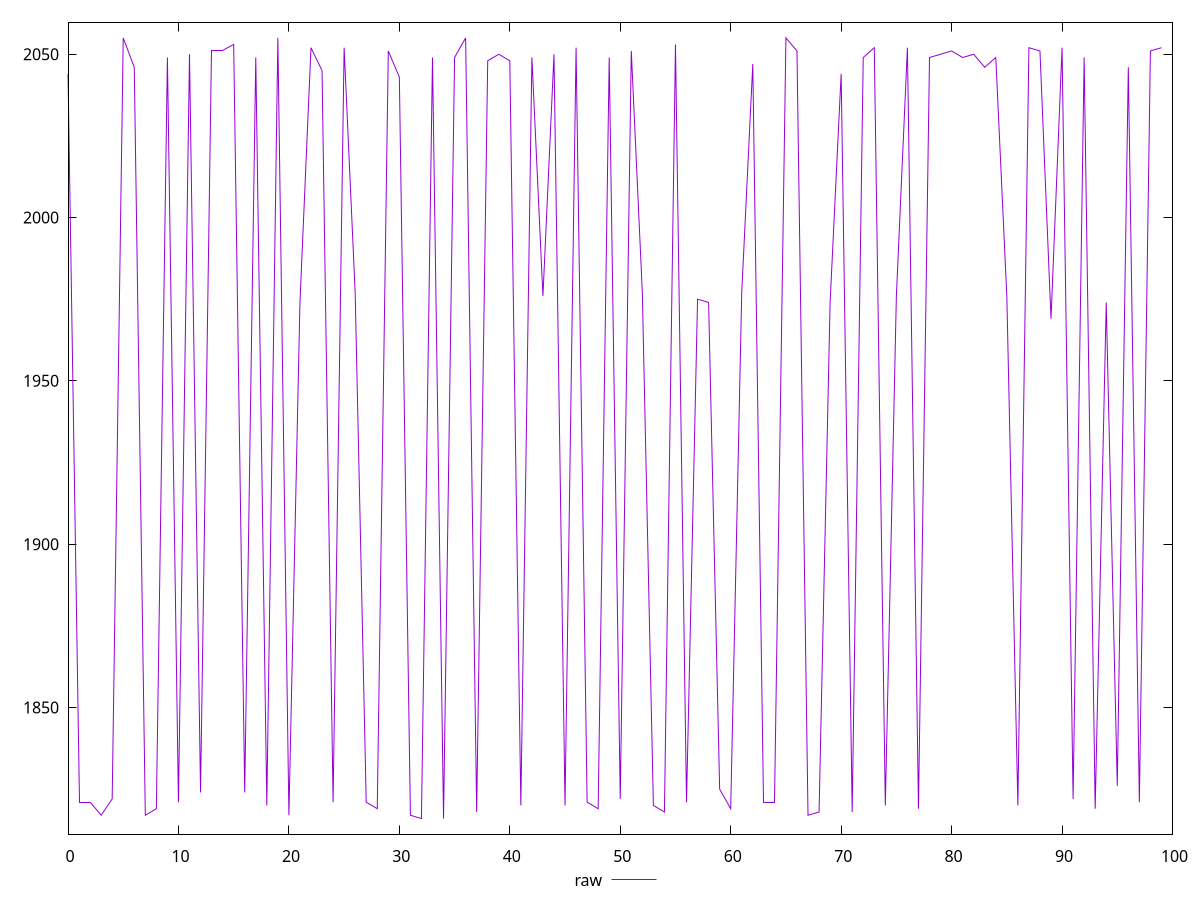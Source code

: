 reset
set terminal svg size 640, 490 enhanced background rgb 'white'
set output "report_00007_2020-12-11T15:55:29.892Z/metrics/samples/pages+cached+noadtech/raw/values.svg"

$raw <<EOF
0 2044
1 1821
2 1821
3 1817
4 1822
5 2055
6 2046
7 1817
8 1819
9 2049
10 1821
11 2050
12 1824
13 2051
14 2051
15 2053
16 1824
17 2049
18 1820
19 2055
20 1817
21 1974
22 2052
23 2045
24 1821
25 2052
26 1977
27 1821
28 1819
29 2051
30 2043
31 1817
32 1816
33 2049
34 1816
35 2049
36 2055
37 1818
38 2048
39 2050
40 2048
41 1820
42 2049
43 1976
44 2050
45 1820
46 2052
47 1821
48 1819
49 2049
50 1822
51 2051
52 1977
53 1820
54 1818
55 2053
56 1821
57 1975
58 1974
59 1825
60 1819
61 1977
62 2047
63 1821
64 1821
65 2055
66 2051
67 1817
68 1818
69 1974
70 2044
71 1818
72 2049
73 2052
74 1820
75 1976
76 2052
77 1819
78 2049
79 2050
80 2051
81 2049
82 2050
83 2046
84 2049
85 1976
86 1820
87 2052
88 2051
89 1969
90 2052
91 1822
92 2049
93 1819
94 1974
95 1826
96 2046
97 1821
98 2051
99 2052
EOF

set key outside below
set yrange [1811.22:2059.78]

plot \
  $raw title "raw" with line, \


reset